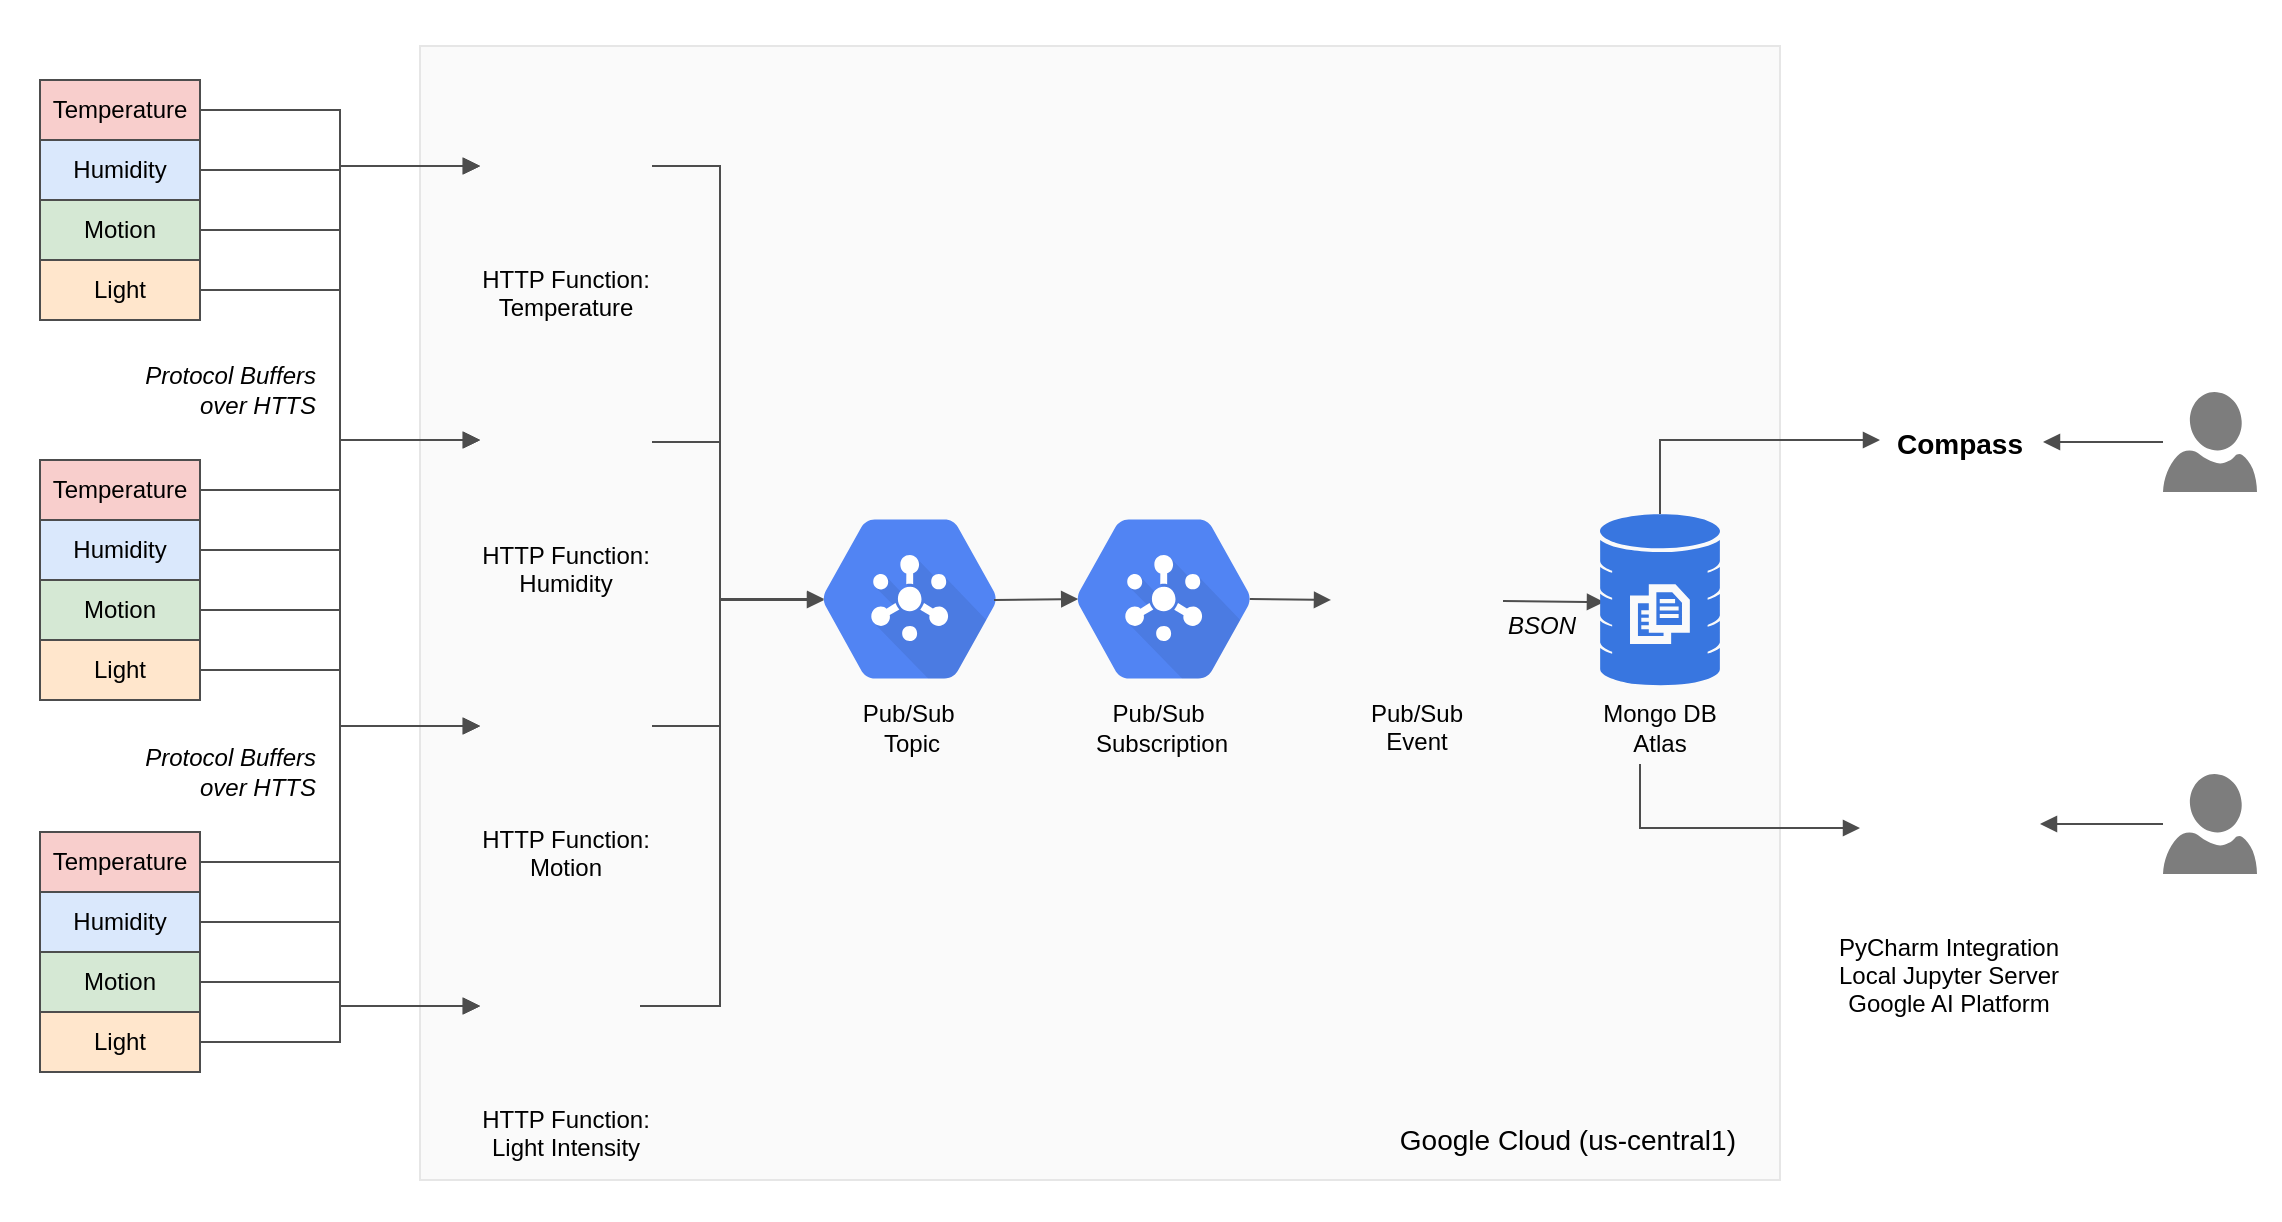<mxfile version="10.6.7" type="github"><diagram id="NC404SENi5cpStfz6xvS" name="Page-1"><mxGraphModel dx="911" dy="625" grid="1" gridSize="10" guides="1" tooltips="1" connect="1" arrows="1" fold="1" page="1" pageScale="1" pageWidth="850" pageHeight="1100" math="0" shadow="0"><root><mxCell id="0"/><mxCell id="1" parent="0"/><mxCell id="B92TPSzTXeTWKMn87DGn-36" value="" style="rounded=0;whiteSpace=wrap;html=1;fontSize=12;align=right;fillColor=#ffffff;strokeColor=none;" parent="1" vertex="1"><mxGeometry x="40" y="80" width="1140" height="610" as="geometry"/></mxCell><mxCell id="WqBLJ7EqHgVfjgP5_YDa-3" value="" style="rounded=0;whiteSpace=wrap;html=1;fillColor=#FAFAFA;strokeColor=#E6E6E6;fontColor=#333333;" parent="1" vertex="1"><mxGeometry x="250" y="103" width="680" height="567" as="geometry"/></mxCell><mxCell id="B92TPSzTXeTWKMn87DGn-18" value="" style="html=1;fillColor=#5184F3;strokeColor=#4D4D4D;verticalAlign=top;labelPosition=center;verticalLabelPosition=bottom;align=center;spacingTop=-6;fontSize=11;fontStyle=1;fontColor=#999999;shape=mxgraph.gcp2.hexIcon;prIcon=cloud_pubsub" parent="1" vertex="1"><mxGeometry x="429" y="321" width="132" height="117" as="geometry"/></mxCell><mxCell id="oqvehgBjGUSv1i0p-Lnh-20" style="rounded=0;orthogonalLoop=1;jettySize=auto;html=1;jumpStyle=none;endArrow=block;endFill=1;exitX=1;exitY=0.5;exitDx=0;exitDy=0;entryX=0;entryY=0.5;entryDx=0;entryDy=0;fillColor=#f8cecc;strokeColor=#4D4D4D;edgeStyle=elbowEdgeStyle;" parent="1" source="oqvehgBjGUSv1i0p-Lnh-2" target="oqvehgBjGUSv1i0p-Lnh-33" edge="1"><mxGeometry relative="1" as="geometry"><mxPoint x="240" y="120" as="targetPoint"/></mxGeometry></mxCell><mxCell id="oqvehgBjGUSv1i0p-Lnh-2" value="Temperature" style="rounded=0;whiteSpace=wrap;html=1;fillColor=#f8cecc;strokeColor=#4D4D4D;" parent="1" vertex="1"><mxGeometry x="60" y="120" width="80" height="30" as="geometry"/></mxCell><mxCell id="oqvehgBjGUSv1i0p-Lnh-23" style="rounded=0;orthogonalLoop=1;jettySize=auto;html=1;entryX=0;entryY=0.5;entryDx=0;entryDy=0;jumpStyle=none;endArrow=block;endFill=1;exitX=1;exitY=0.5;exitDx=0;exitDy=0;fillColor=#ffe6cc;strokeColor=#4D4D4D;edgeStyle=elbowEdgeStyle;" parent="1" source="oqvehgBjGUSv1i0p-Lnh-3" edge="1"><mxGeometry relative="1" as="geometry"><mxPoint x="280" y="300" as="targetPoint"/></mxGeometry></mxCell><mxCell id="oqvehgBjGUSv1i0p-Lnh-3" value="Humidity" style="rounded=0;whiteSpace=wrap;html=1;fillColor=#dae8fc;strokeColor=#4D4D4D;" parent="1" vertex="1"><mxGeometry x="60" y="150" width="80" height="30" as="geometry"/></mxCell><mxCell id="oqvehgBjGUSv1i0p-Lnh-28" style="rounded=0;jumpStyle=none;orthogonalLoop=1;jettySize=auto;html=1;entryX=0;entryY=0.5;entryDx=0;entryDy=0;endArrow=block;endFill=1;exitX=1;exitY=0.5;exitDx=0;exitDy=0;fillColor=#dae8fc;strokeColor=#4D4D4D;edgeStyle=elbowEdgeStyle;" parent="1" source="oqvehgBjGUSv1i0p-Lnh-4" target="oqvehgBjGUSv1i0p-Lnh-36" edge="1"><mxGeometry relative="1" as="geometry"><mxPoint x="280" y="420" as="targetPoint"/></mxGeometry></mxCell><mxCell id="oqvehgBjGUSv1i0p-Lnh-4" value="Motion" style="rounded=0;whiteSpace=wrap;html=1;fillColor=#d5e8d4;strokeColor=#4D4D4D;" parent="1" vertex="1"><mxGeometry x="60" y="180" width="80" height="30" as="geometry"/></mxCell><mxCell id="oqvehgBjGUSv1i0p-Lnh-31" style="rounded=0;jumpStyle=none;orthogonalLoop=1;jettySize=auto;html=1;endArrow=block;endFill=1;exitX=1;exitY=0.5;exitDx=0;exitDy=0;entryX=0;entryY=0.5;entryDx=0;entryDy=0;fillColor=#fff2cc;strokeColor=#4D4D4D;edgeStyle=elbowEdgeStyle;" parent="1" source="oqvehgBjGUSv1i0p-Lnh-5" target="oqvehgBjGUSv1i0p-Lnh-37" edge="1"><mxGeometry relative="1" as="geometry"><mxPoint x="280" y="540" as="targetPoint"/></mxGeometry></mxCell><mxCell id="oqvehgBjGUSv1i0p-Lnh-5" value="Light" style="rounded=0;whiteSpace=wrap;html=1;fillColor=#ffe6cc;strokeColor=#4D4D4D;" parent="1" vertex="1"><mxGeometry x="60" y="210" width="80" height="30" as="geometry"/></mxCell><mxCell id="oqvehgBjGUSv1i0p-Lnh-21" style="rounded=0;orthogonalLoop=1;jettySize=auto;html=1;jumpStyle=none;endArrow=block;endFill=1;exitX=1;exitY=0.5;exitDx=0;exitDy=0;entryX=0;entryY=0.5;entryDx=0;entryDy=0;fillColor=#f8cecc;strokeColor=#4D4D4D;edgeStyle=elbowEdgeStyle;" parent="1" source="oqvehgBjGUSv1i0p-Lnh-7" target="oqvehgBjGUSv1i0p-Lnh-33" edge="1"><mxGeometry relative="1" as="geometry"><mxPoint x="280" y="180" as="targetPoint"/></mxGeometry></mxCell><mxCell id="oqvehgBjGUSv1i0p-Lnh-7" value="Temperature" style="rounded=0;whiteSpace=wrap;html=1;fillColor=#f8cecc;strokeColor=#4D4D4D;" parent="1" vertex="1"><mxGeometry x="60" y="310" width="80" height="30" as="geometry"/></mxCell><mxCell id="oqvehgBjGUSv1i0p-Lnh-24" style="rounded=0;orthogonalLoop=1;jettySize=auto;html=1;exitX=1;exitY=0.5;exitDx=0;exitDy=0;jumpStyle=none;endArrow=block;endFill=1;entryX=0;entryY=0.5;entryDx=0;entryDy=0;fillColor=#ffe6cc;strokeColor=#4D4D4D;edgeStyle=elbowEdgeStyle;" parent="1" source="oqvehgBjGUSv1i0p-Lnh-8" edge="1"><mxGeometry relative="1" as="geometry"><mxPoint x="280" y="300" as="targetPoint"/></mxGeometry></mxCell><mxCell id="oqvehgBjGUSv1i0p-Lnh-8" value="Humidity" style="rounded=0;whiteSpace=wrap;html=1;fillColor=#dae8fc;strokeColor=#4D4D4D;" parent="1" vertex="1"><mxGeometry x="60" y="340" width="80" height="30" as="geometry"/></mxCell><mxCell id="oqvehgBjGUSv1i0p-Lnh-26" style="rounded=0;jumpStyle=none;orthogonalLoop=1;jettySize=auto;html=1;entryX=0;entryY=0.5;entryDx=0;entryDy=0;endArrow=block;endFill=1;exitX=1;exitY=0.5;exitDx=0;exitDy=0;fillColor=#dae8fc;strokeColor=#4D4D4D;edgeStyle=elbowEdgeStyle;" parent="1" source="oqvehgBjGUSv1i0p-Lnh-9" target="oqvehgBjGUSv1i0p-Lnh-36" edge="1"><mxGeometry relative="1" as="geometry"><mxPoint x="280" y="420" as="targetPoint"/></mxGeometry></mxCell><mxCell id="oqvehgBjGUSv1i0p-Lnh-9" value="Motion" style="rounded=0;whiteSpace=wrap;html=1;fillColor=#d5e8d4;strokeColor=#4D4D4D;" parent="1" vertex="1"><mxGeometry x="60" y="370" width="80" height="30" as="geometry"/></mxCell><mxCell id="oqvehgBjGUSv1i0p-Lnh-30" style="rounded=0;jumpStyle=none;orthogonalLoop=1;jettySize=auto;html=1;endArrow=block;endFill=1;entryX=0;entryY=0.5;entryDx=0;entryDy=0;fillColor=#fff2cc;strokeColor=#4D4D4D;exitX=1;exitY=0.5;exitDx=0;exitDy=0;edgeStyle=elbowEdgeStyle;" parent="1" source="oqvehgBjGUSv1i0p-Lnh-10" target="oqvehgBjGUSv1i0p-Lnh-37" edge="1"><mxGeometry relative="1" as="geometry"><mxPoint x="280" y="540" as="targetPoint"/><mxPoint x="120" y="420" as="sourcePoint"/></mxGeometry></mxCell><mxCell id="oqvehgBjGUSv1i0p-Lnh-10" value="Light" style="rounded=0;whiteSpace=wrap;html=1;fillColor=#ffe6cc;strokeColor=#4D4D4D;" parent="1" vertex="1"><mxGeometry x="60" y="400" width="80" height="30" as="geometry"/></mxCell><mxCell id="oqvehgBjGUSv1i0p-Lnh-22" style="rounded=0;orthogonalLoop=1;jettySize=auto;html=1;entryX=0;entryY=0.5;entryDx=0;entryDy=0;jumpStyle=none;endArrow=block;endFill=1;exitX=1;exitY=0.5;exitDx=0;exitDy=0;fillColor=#f8cecc;strokeColor=#4D4D4D;edgeStyle=elbowEdgeStyle;" parent="1" source="oqvehgBjGUSv1i0p-Lnh-12" target="oqvehgBjGUSv1i0p-Lnh-33" edge="1"><mxGeometry relative="1" as="geometry"><mxPoint x="280" y="180" as="targetPoint"/></mxGeometry></mxCell><mxCell id="oqvehgBjGUSv1i0p-Lnh-12" value="Temperature" style="rounded=0;whiteSpace=wrap;html=1;fillColor=#f8cecc;strokeColor=#4D4D4D;" parent="1" vertex="1"><mxGeometry x="60" y="496" width="80" height="30" as="geometry"/></mxCell><mxCell id="oqvehgBjGUSv1i0p-Lnh-25" style="rounded=0;orthogonalLoop=1;jettySize=auto;html=1;jumpStyle=none;endArrow=block;endFill=1;exitX=1;exitY=0.5;exitDx=0;exitDy=0;fillColor=#ffe6cc;strokeColor=#4D4D4D;edgeStyle=elbowEdgeStyle;" parent="1" source="oqvehgBjGUSv1i0p-Lnh-13" edge="1"><mxGeometry relative="1" as="geometry"><mxPoint x="280" y="300" as="targetPoint"/></mxGeometry></mxCell><mxCell id="oqvehgBjGUSv1i0p-Lnh-13" value="Humidity" style="rounded=0;whiteSpace=wrap;html=1;fillColor=#dae8fc;strokeColor=#4D4D4D;" parent="1" vertex="1"><mxGeometry x="60" y="526" width="80" height="30" as="geometry"/></mxCell><mxCell id="oqvehgBjGUSv1i0p-Lnh-27" style="rounded=0;jumpStyle=none;orthogonalLoop=1;jettySize=auto;html=1;entryX=0;entryY=0.5;entryDx=0;entryDy=0;endArrow=block;endFill=1;exitX=1;exitY=0.5;exitDx=0;exitDy=0;fillColor=#dae8fc;strokeColor=#4D4D4D;edgeStyle=elbowEdgeStyle;" parent="1" source="oqvehgBjGUSv1i0p-Lnh-14" target="oqvehgBjGUSv1i0p-Lnh-36" edge="1"><mxGeometry relative="1" as="geometry"><mxPoint x="280" y="420" as="targetPoint"/></mxGeometry></mxCell><mxCell id="oqvehgBjGUSv1i0p-Lnh-14" value="Motion" style="rounded=0;whiteSpace=wrap;html=1;fillColor=#d5e8d4;strokeColor=#4D4D4D;" parent="1" vertex="1"><mxGeometry x="60" y="556" width="80" height="30" as="geometry"/></mxCell><mxCell id="oqvehgBjGUSv1i0p-Lnh-29" style="rounded=0;jumpStyle=none;orthogonalLoop=1;jettySize=auto;html=1;entryX=0;entryY=0.5;entryDx=0;entryDy=0;endArrow=block;endFill=1;exitX=1;exitY=0.5;exitDx=0;exitDy=0;fillColor=#fff2cc;strokeColor=#4D4D4D;edgeStyle=elbowEdgeStyle;" parent="1" source="oqvehgBjGUSv1i0p-Lnh-15" target="oqvehgBjGUSv1i0p-Lnh-37" edge="1"><mxGeometry relative="1" as="geometry"><mxPoint x="280" y="540" as="targetPoint"/></mxGeometry></mxCell><mxCell id="oqvehgBjGUSv1i0p-Lnh-15" value="Light" style="rounded=0;whiteSpace=wrap;html=1;fillColor=#ffe6cc;strokeColor=#4D4D4D;" parent="1" vertex="1"><mxGeometry x="60" y="586" width="80" height="30" as="geometry"/></mxCell><mxCell id="B92TPSzTXeTWKMn87DGn-23" style="edgeStyle=orthogonalEdgeStyle;rounded=0;orthogonalLoop=1;jettySize=auto;html=1;entryX=0.175;entryY=0.5;entryDx=0;entryDy=0;entryPerimeter=0;startArrow=none;startFill=0;endArrow=block;endFill=1;strokeColor=#4D4D4D;fontSize=12;" parent="1" source="oqvehgBjGUSv1i0p-Lnh-33" target="B92TPSzTXeTWKMn87DGn-18" edge="1"><mxGeometry relative="1" as="geometry"><Array as="points"><mxPoint x="400" y="163"/><mxPoint x="400" y="380"/></Array></mxGeometry></mxCell><mxCell id="oqvehgBjGUSv1i0p-Lnh-33" value="HTTP Function:&#10;Temperature" style="shape=image;imageAspect=0;aspect=fixed;verticalLabelPosition=bottom;verticalAlign=top;image=https://codelabs.developers.google.com/codelabs/cloud-starting-cloudfunctions/img/51b03178ac54a85f.png;strokeColor=#4D4D4D;" parent="1" vertex="1"><mxGeometry x="280" y="120" width="86" height="86" as="geometry"/></mxCell><mxCell id="oqvehgBjGUSv1i0p-Lnh-46" style="edgeStyle=orthogonalEdgeStyle;rounded=0;jumpStyle=none;orthogonalLoop=1;jettySize=auto;html=1;endArrow=none;endFill=0;exitX=1;exitY=0.5;exitDx=0;exitDy=0;strokeColor=#4D4D4D;" parent="1" source="oqvehgBjGUSv1i0p-Lnh-35" edge="1"><mxGeometry relative="1" as="geometry"><mxPoint x="450" y="380" as="targetPoint"/><Array as="points"><mxPoint x="400" y="301"/><mxPoint x="400" y="380"/></Array></mxGeometry></mxCell><mxCell id="oqvehgBjGUSv1i0p-Lnh-35" value="HTTP Function:&#10;Humidity" style="shape=image;imageAspect=0;aspect=fixed;verticalLabelPosition=bottom;verticalAlign=top;image=https://codelabs.developers.google.com/codelabs/cloud-starting-cloudfunctions/img/51b03178ac54a85f.png;strokeColor=#4D4D4D;" parent="1" vertex="1"><mxGeometry x="280" y="258" width="86" height="86" as="geometry"/></mxCell><mxCell id="oqvehgBjGUSv1i0p-Lnh-47" style="edgeStyle=orthogonalEdgeStyle;rounded=0;jumpStyle=none;orthogonalLoop=1;jettySize=auto;html=1;endArrow=none;endFill=0;exitX=1;exitY=0.5;exitDx=0;exitDy=0;entryX=0;entryY=0.5;entryDx=0;entryDy=0;strokeColor=#4D4D4D;" parent="1" source="oqvehgBjGUSv1i0p-Lnh-36" edge="1"><mxGeometry relative="1" as="geometry"><mxPoint x="450" y="380" as="targetPoint"/><Array as="points"><mxPoint x="400" y="443"/><mxPoint x="400" y="380"/></Array></mxGeometry></mxCell><mxCell id="oqvehgBjGUSv1i0p-Lnh-36" value="HTTP Function:&#10;Motion" style="shape=image;imageAspect=0;aspect=fixed;verticalLabelPosition=bottom;verticalAlign=top;image=https://codelabs.developers.google.com/codelabs/cloud-starting-cloudfunctions/img/51b03178ac54a85f.png;strokeColor=#4D4D4D;" parent="1" vertex="1"><mxGeometry x="280" y="400" width="86" height="86" as="geometry"/></mxCell><mxCell id="oqvehgBjGUSv1i0p-Lnh-48" style="edgeStyle=orthogonalEdgeStyle;rounded=0;jumpStyle=none;orthogonalLoop=1;jettySize=auto;html=1;endArrow=block;endFill=1;strokeColor=#4D4D4D;" parent="1" edge="1"><mxGeometry relative="1" as="geometry"><mxPoint x="360" y="583" as="sourcePoint"/><mxPoint x="452" y="380" as="targetPoint"/><Array as="points"><mxPoint x="400" y="583"/><mxPoint x="400" y="380"/></Array></mxGeometry></mxCell><mxCell id="oqvehgBjGUSv1i0p-Lnh-37" value="HTTP Function:&#10;Light Intensity" style="shape=image;imageAspect=0;aspect=fixed;verticalLabelPosition=bottom;verticalAlign=top;image=https://codelabs.developers.google.com/codelabs/cloud-starting-cloudfunctions/img/51b03178ac54a85f.png;strokeColor=#4D4D4D;" parent="1" vertex="1"><mxGeometry x="280" y="540" width="86" height="86" as="geometry"/></mxCell><mxCell id="oqvehgBjGUSv1i0p-Lnh-53" style="rounded=0;jumpStyle=none;orthogonalLoop=1;jettySize=auto;html=1;endArrow=block;endFill=1;strokeColor=#4D4D4D;entryX=0.175;entryY=0.5;entryDx=0;entryDy=0;entryPerimeter=0;" parent="1" target="B92TPSzTXeTWKMn87DGn-24" edge="1"><mxGeometry relative="1" as="geometry"><mxPoint x="537" y="380" as="sourcePoint"/><mxPoint x="590" y="380" as="targetPoint"/></mxGeometry></mxCell><mxCell id="WqBLJ7EqHgVfjgP5_YDa-2" style="rounded=0;orthogonalLoop=1;jettySize=auto;html=1;endArrow=block;endFill=1;entryX=0.033;entryY=0.512;entryDx=0;entryDy=0;entryPerimeter=0;strokeColor=#4D4D4D;" parent="1" source="oqvehgBjGUSv1i0p-Lnh-52" target="B92TPSzTXeTWKMn87DGn-15" edge="1"><mxGeometry relative="1" as="geometry"><mxPoint x="820" y="380" as="targetPoint"/></mxGeometry></mxCell><mxCell id="oqvehgBjGUSv1i0p-Lnh-52" value="Pub/Sub &#10;Event&#10;" style="shape=image;imageAspect=0;aspect=fixed;verticalLabelPosition=bottom;verticalAlign=top;image=https://codelabs.developers.google.com/codelabs/cloud-starting-cloudfunctions/img/51b03178ac54a85f.png;strokeColor=#4D4D4D;" parent="1" vertex="1"><mxGeometry x="705.5" y="337" width="86" height="86" as="geometry"/></mxCell><mxCell id="WqBLJ7EqHgVfjgP5_YDa-5" style="edgeStyle=orthogonalEdgeStyle;rounded=0;orthogonalLoop=1;jettySize=auto;html=1;endArrow=none;endFill=0;startArrow=block;startFill=1;strokeColor=#4D4D4D;" parent="1" target="B92TPSzTXeTWKMn87DGn-15" edge="1"><mxGeometry relative="1" as="geometry"><mxPoint x="980" y="300" as="sourcePoint"/><mxPoint x="970" y="330" as="targetPoint"/><Array as="points"><mxPoint x="970" y="300"/><mxPoint x="860" y="300"/></Array></mxGeometry></mxCell><mxCell id="WqBLJ7EqHgVfjgP5_YDa-7" style="rounded=0;orthogonalLoop=1;jettySize=auto;html=1;endArrow=block;endFill=1;strokeColor=#4D4D4D;" parent="1" source="WqBLJ7EqHgVfjgP5_YDa-6" edge="1"><mxGeometry relative="1" as="geometry"><mxPoint x="1061.5" y="301" as="targetPoint"/></mxGeometry></mxCell><mxCell id="WqBLJ7EqHgVfjgP5_YDa-6" value="" style="shadow=0;dashed=0;html=1;strokeColor=none;labelPosition=center;verticalLabelPosition=bottom;verticalAlign=top;align=center;shape=mxgraph.azure.user;fillColor=#7D7D7D;" parent="1" vertex="1"><mxGeometry x="1121.5" y="276" width="47" height="50" as="geometry"/></mxCell><mxCell id="B92TPSzTXeTWKMn87DGn-2" style="rounded=0;orthogonalLoop=1;jettySize=auto;html=1;endArrow=none;endFill=0;edgeStyle=orthogonalEdgeStyle;startArrow=block;startFill=1;strokeColor=#4D4D4D;" parent="1" edge="1"><mxGeometry relative="1" as="geometry"><mxPoint x="970" y="494" as="sourcePoint"/><mxPoint x="860" y="462" as="targetPoint"/><Array as="points"><mxPoint x="860" y="494"/></Array></mxGeometry></mxCell><mxCell id="B92TPSzTXeTWKMn87DGn-4" style="edgeStyle=orthogonalEdgeStyle;rounded=0;orthogonalLoop=1;jettySize=auto;html=1;endArrow=block;endFill=1;strokeColor=#4D4D4D;" parent="1" source="B92TPSzTXeTWKMn87DGn-3" edge="1"><mxGeometry relative="1" as="geometry"><mxPoint x="1060" y="492" as="targetPoint"/></mxGeometry></mxCell><mxCell id="B92TPSzTXeTWKMn87DGn-1" value="PyCharm Integration&#10;Local Jupyter Server&#10;Google AI Platform&#10;" style="shape=image;verticalLabelPosition=bottom;labelBackgroundColor=#ffffff;verticalAlign=top;aspect=fixed;imageAspect=0;image=https://upload.wikimedia.org/wikipedia/commons/thumb/3/38/Jupyter_logo.svg/883px-Jupyter_logo.svg.png;strokeColor=#4D4D4D;spacing=2;" parent="1" vertex="1"><mxGeometry x="973" y="444" width="83" height="96" as="geometry"/></mxCell><mxCell id="B92TPSzTXeTWKMn87DGn-3" value="" style="shadow=0;dashed=0;html=1;strokeColor=none;labelPosition=center;verticalLabelPosition=bottom;verticalAlign=top;align=center;shape=mxgraph.azure.user;fillColor=#7D7D7D;" parent="1" vertex="1"><mxGeometry x="1121.5" y="467" width="47" height="50" as="geometry"/></mxCell><mxCell id="B92TPSzTXeTWKMn87DGn-5" value="" style="shape=image;imageAspect=0;aspect=fixed;verticalLabelPosition=bottom;verticalAlign=top;fillColor=none;image=https://webassets.mongodb.com/_com_assets/cms/mongodb-logo-rgb-j6w271g1xn.jpg;strokeColor=#4D4D4D;" parent="1" vertex="1"><mxGeometry x="970" y="266" width="94" height="25" as="geometry"/></mxCell><mxCell id="B92TPSzTXeTWKMn87DGn-6" value="Compass" style="text;html=1;strokeColor=none;fillColor=none;align=center;verticalAlign=middle;whiteSpace=wrap;rounded=0;fontSize=14;fontStyle=1" parent="1" vertex="1"><mxGeometry x="1000" y="292" width="40" height="20" as="geometry"/></mxCell><mxCell id="B92TPSzTXeTWKMn87DGn-7" value="Google Cloud (us-central1)" style="text;html=1;strokeColor=none;fillColor=none;align=right;verticalAlign=middle;whiteSpace=wrap;rounded=0;fontSize=14;" parent="1" vertex="1"><mxGeometry x="715" y="640" width="195" height="20" as="geometry"/></mxCell><mxCell id="B92TPSzTXeTWKMn87DGn-11" value="&lt;span style=&quot;font-size: 12px&quot;&gt;Protocol Buffers&lt;br&gt;&lt;/span&gt;&lt;span style=&quot;font-size: 12px&quot;&gt;over HTTS&lt;/span&gt;" style="text;html=1;strokeColor=none;fillColor=none;align=right;verticalAlign=middle;whiteSpace=wrap;rounded=0;fontSize=12;fontStyle=2" parent="1" vertex="1"><mxGeometry x="90" y="265" width="110" height="20" as="geometry"/></mxCell><mxCell id="B92TPSzTXeTWKMn87DGn-12" value="&lt;span style=&quot;font-size: 12px&quot;&gt;Protocol Buffers&lt;br&gt;&lt;/span&gt;&lt;span style=&quot;font-size: 12px&quot;&gt;over HTTS&lt;/span&gt;" style="text;html=1;strokeColor=none;fillColor=none;align=right;verticalAlign=middle;whiteSpace=wrap;rounded=0;fontSize=12;fontStyle=2" parent="1" vertex="1"><mxGeometry x="90" y="456" width="110" height="20" as="geometry"/></mxCell><mxCell id="B92TPSzTXeTWKMn87DGn-15" value="" style="html=1;aspect=fixed;strokeColor=none;shadow=0;align=center;verticalAlign=top;fillColor=#3876E0;shape=mxgraph.gcp2.database_3;fontSize=12;" parent="1" vertex="1"><mxGeometry x="840" y="337" width="60" height="86" as="geometry"/></mxCell><mxCell id="B92TPSzTXeTWKMn87DGn-19" value="Mongo DB Atlas" style="text;html=1;strokeColor=none;fillColor=none;align=center;verticalAlign=middle;whiteSpace=wrap;rounded=0;fontSize=12;" parent="1" vertex="1"><mxGeometry x="840" y="434" width="60" height="20" as="geometry"/></mxCell><mxCell id="B92TPSzTXeTWKMn87DGn-20" value="&lt;span&gt;Pub/Sub&amp;nbsp;&lt;br&gt;&lt;/span&gt;&lt;span&gt;&lt;span&gt;Topic&lt;/span&gt;&lt;/span&gt;" style="text;html=1;strokeColor=none;fillColor=none;align=center;verticalAlign=middle;whiteSpace=wrap;rounded=0;fontSize=12;" parent="1" vertex="1"><mxGeometry x="460.5" y="434" width="70" height="20" as="geometry"/></mxCell><mxCell id="B92TPSzTXeTWKMn87DGn-24" value="" style="html=1;fillColor=#5184F3;strokeColor=#4D4D4D;verticalAlign=top;labelPosition=center;verticalLabelPosition=bottom;align=center;spacingTop=-6;fontSize=11;fontStyle=1;fontColor=#999999;shape=mxgraph.gcp2.hexIcon;prIcon=cloud_pubsub" parent="1" vertex="1"><mxGeometry x="556" y="321" width="132" height="117" as="geometry"/></mxCell><mxCell id="B92TPSzTXeTWKMn87DGn-25" value="&lt;span&gt;Pub/Sub&amp;nbsp;&lt;br&gt;&lt;/span&gt;&lt;span&gt;&lt;span&gt;Subscription&lt;/span&gt;&lt;/span&gt;" style="text;html=1;strokeColor=none;fillColor=none;align=center;verticalAlign=middle;whiteSpace=wrap;rounded=0;fontSize=12;" parent="1" vertex="1"><mxGeometry x="585.5" y="434" width="70" height="20" as="geometry"/></mxCell><mxCell id="B92TPSzTXeTWKMn87DGn-27" style="rounded=0;jumpStyle=none;orthogonalLoop=1;jettySize=auto;html=1;endArrow=block;endFill=1;strokeColor=#4D4D4D;entryX=0;entryY=0.5;entryDx=0;entryDy=0;exitX=0.825;exitY=0.5;exitDx=0;exitDy=0;exitPerimeter=0;" parent="1" source="B92TPSzTXeTWKMn87DGn-24" target="oqvehgBjGUSv1i0p-Lnh-52" edge="1"><mxGeometry relative="1" as="geometry"><mxPoint x="547" y="390" as="sourcePoint"/><mxPoint x="582" y="390" as="targetPoint"/></mxGeometry></mxCell><mxCell id="B92TPSzTXeTWKMn87DGn-38" value="&lt;div style=&quot;text-align: center&quot;&gt;&lt;span&gt;BSON&lt;/span&gt;&lt;/div&gt;" style="text;html=1;strokeColor=none;fillColor=none;align=right;verticalAlign=middle;whiteSpace=wrap;rounded=0;fontSize=12;fontStyle=2" parent="1" vertex="1"><mxGeometry x="790" y="383" width="40" height="20" as="geometry"/></mxCell></root></mxGraphModel></diagram></mxfile>